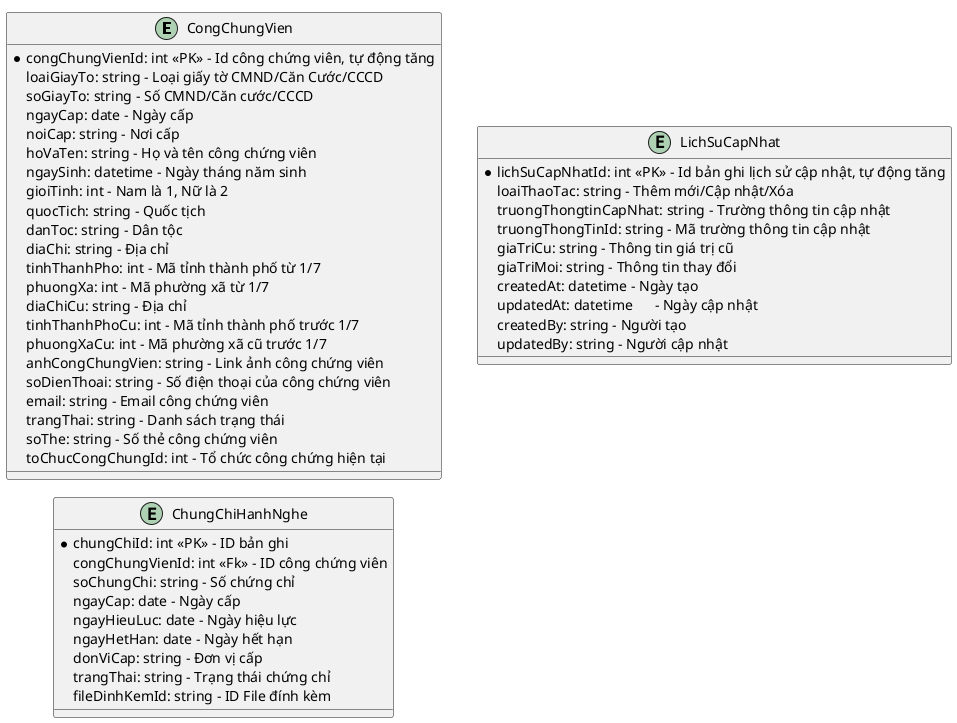 @startuml ldm
!pragma layout smetana
left to right direction

entity CongChungVien
entity ChungChiHanhNghe
entity LichSuCapNhat

entity CongChungVien {
  *congChungVienId: int <<PK>> - Id công chứng viên, tự động tăng
  loaiGiayTo: string - Loại giấy tờ CMND/Căn Cước/CCCD
  soGiayTo: string - Số CMND/Căn cước/CCCD 
  ngayCap: date - Ngày cấp
  noiCap: string - Nơi cấp
  hoVaTen: string - Họ và tên công chứng viên
  ngaySinh: datetime - Ngày tháng năm sinh
  gioiTinh: int - Nam là 1, Nữ là 2
  quocTich: string - Quốc tịch
  danToc: string - Dân tộc
  diaChi: string - Địa chỉ
  tinhThanhPho: int - Mã tỉnh thành phố từ 1/7
  phuongXa: int - Mã phường xã từ 1/7
  diaChiCu: string - Địa chỉ
  tinhThanhPhoCu: int - Mã tỉnh thành phố trước 1/7
  phuongXaCu: int - Mã phường xã cũ trước 1/7
  anhCongChungVien: string - Link ảnh công chứng viên
  soDienThoai: string - Số điện thoại của công chứng viên
  email: string - Email công chứng viên
  trangThai: string - Danh sách trạng thái
  soThe: string - Số thẻ công chứng viên
  toChucCongChungId: int - Tổ chức công chứng hiện tại
}

entity ChungChiHanhNghe {
  *chungChiId: int <<PK>> - ID bản ghi
  congChungVienId: int <<Fk>> - ID công chứng viên
  soChungChi: string - Số chứng chỉ
  ngayCap: date - Ngày cấp
  ngayHieuLuc: date - Ngày hiệu lực
  ngayHetHan: date - Ngày hết hạn
  donViCap: string - Đơn vị cấp
  trangThai: string - Trạng thái chứng chỉ
  fileDinhKemId: string - ID File đính kèm
}

entity LichSuCapNhat {
  *lichSuCapNhatId: int <<PK>> - Id bản ghi lịch sử cập nhật, tự động tăng
  loaiThaoTac: string - Thêm mới/Cập nhật/Xóa
  truongThongtinCapNhat: string - Trường thông tin cập nhật
  truongThongTinId: string - Mã trường thông tin cập nhật
  giaTriCu: string - Thông tin giá trị cũ
  giaTriMoi: string - Thông tin thay đổi
  createdAt: datetime - Ngày tạo
  updatedAt: datetime      - Ngày cập nhật
  createdBy: string - Người tạo
  updatedBy: string - Người cập nhật
}

@enduml
